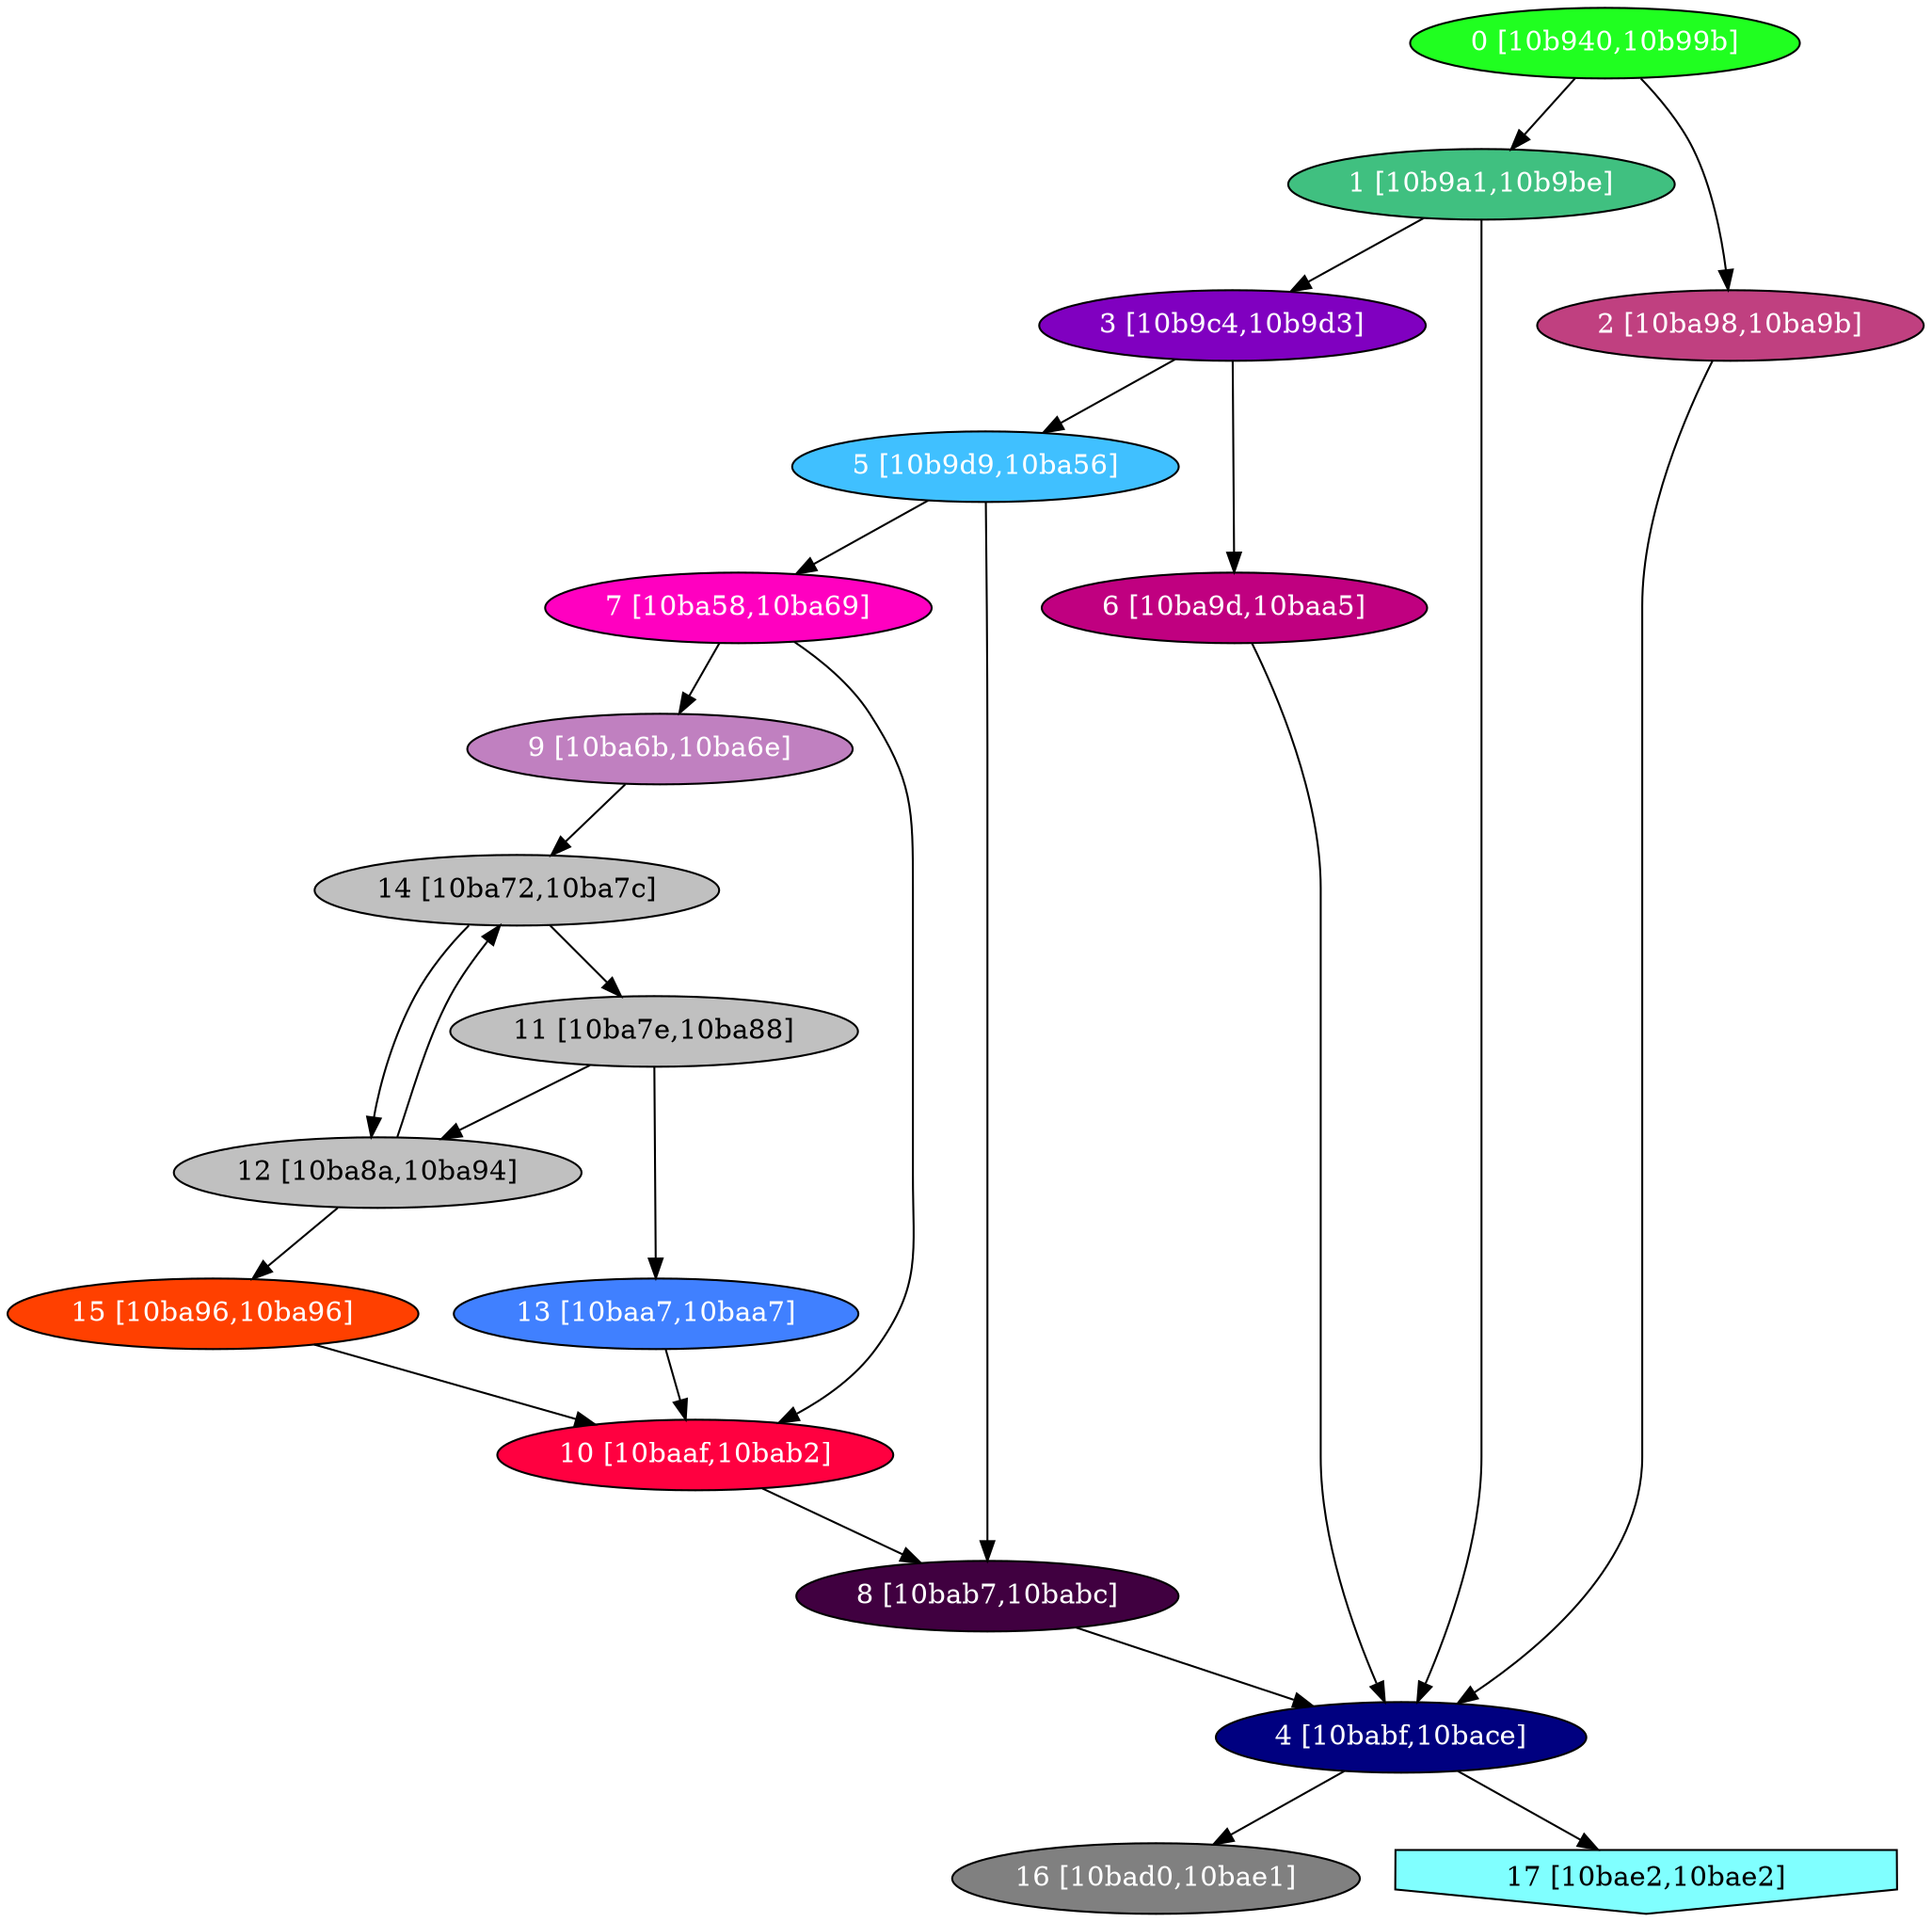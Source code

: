 diGraph libnss3{
	libnss3_0  [style=filled fillcolor="#20FF20" fontcolor="#ffffff" shape=oval label="0 [10b940,10b99b]"]
	libnss3_1  [style=filled fillcolor="#40C080" fontcolor="#ffffff" shape=oval label="1 [10b9a1,10b9be]"]
	libnss3_2  [style=filled fillcolor="#C04080" fontcolor="#ffffff" shape=oval label="2 [10ba98,10ba9b]"]
	libnss3_3  [style=filled fillcolor="#8000C0" fontcolor="#ffffff" shape=oval label="3 [10b9c4,10b9d3]"]
	libnss3_4  [style=filled fillcolor="#000080" fontcolor="#ffffff" shape=oval label="4 [10babf,10bace]"]
	libnss3_5  [style=filled fillcolor="#40C0FF" fontcolor="#ffffff" shape=oval label="5 [10b9d9,10ba56]"]
	libnss3_6  [style=filled fillcolor="#C00080" fontcolor="#ffffff" shape=oval label="6 [10ba9d,10baa5]"]
	libnss3_7  [style=filled fillcolor="#FF00C0" fontcolor="#ffffff" shape=oval label="7 [10ba58,10ba69]"]
	libnss3_8  [style=filled fillcolor="#400040" fontcolor="#ffffff" shape=oval label="8 [10bab7,10babc]"]
	libnss3_9  [style=filled fillcolor="#C080C0" fontcolor="#ffffff" shape=oval label="9 [10ba6b,10ba6e]"]
	libnss3_a  [style=filled fillcolor="#FF0040" fontcolor="#ffffff" shape=oval label="10 [10baaf,10bab2]"]
	libnss3_b  [style=filled fillcolor="#C0C0C0" fontcolor="#000000" shape=oval label="11 [10ba7e,10ba88]"]
	libnss3_c  [style=filled fillcolor="#C0C0C0" fontcolor="#000000" shape=oval label="12 [10ba8a,10ba94]"]
	libnss3_d  [style=filled fillcolor="#4080FF" fontcolor="#ffffff" shape=oval label="13 [10baa7,10baa7]"]
	libnss3_e  [style=filled fillcolor="#C0C0C0" fontcolor="#000000" shape=oval label="14 [10ba72,10ba7c]"]
	libnss3_f  [style=filled fillcolor="#FF4000" fontcolor="#ffffff" shape=oval label="15 [10ba96,10ba96]"]
	libnss3_10  [style=filled fillcolor="#808080" fontcolor="#ffffff" shape=oval label="16 [10bad0,10bae1]"]
	libnss3_11  [style=filled fillcolor="#80FFFF" fontcolor="#000000" shape=invhouse label="17 [10bae2,10bae2]"]

	libnss3_0 -> libnss3_1
	libnss3_0 -> libnss3_2
	libnss3_1 -> libnss3_3
	libnss3_1 -> libnss3_4
	libnss3_2 -> libnss3_4
	libnss3_3 -> libnss3_5
	libnss3_3 -> libnss3_6
	libnss3_4 -> libnss3_10
	libnss3_4 -> libnss3_11
	libnss3_5 -> libnss3_7
	libnss3_5 -> libnss3_8
	libnss3_6 -> libnss3_4
	libnss3_7 -> libnss3_9
	libnss3_7 -> libnss3_a
	libnss3_8 -> libnss3_4
	libnss3_9 -> libnss3_e
	libnss3_a -> libnss3_8
	libnss3_b -> libnss3_c
	libnss3_b -> libnss3_d
	libnss3_c -> libnss3_e
	libnss3_c -> libnss3_f
	libnss3_d -> libnss3_a
	libnss3_e -> libnss3_b
	libnss3_e -> libnss3_c
	libnss3_f -> libnss3_a
}
